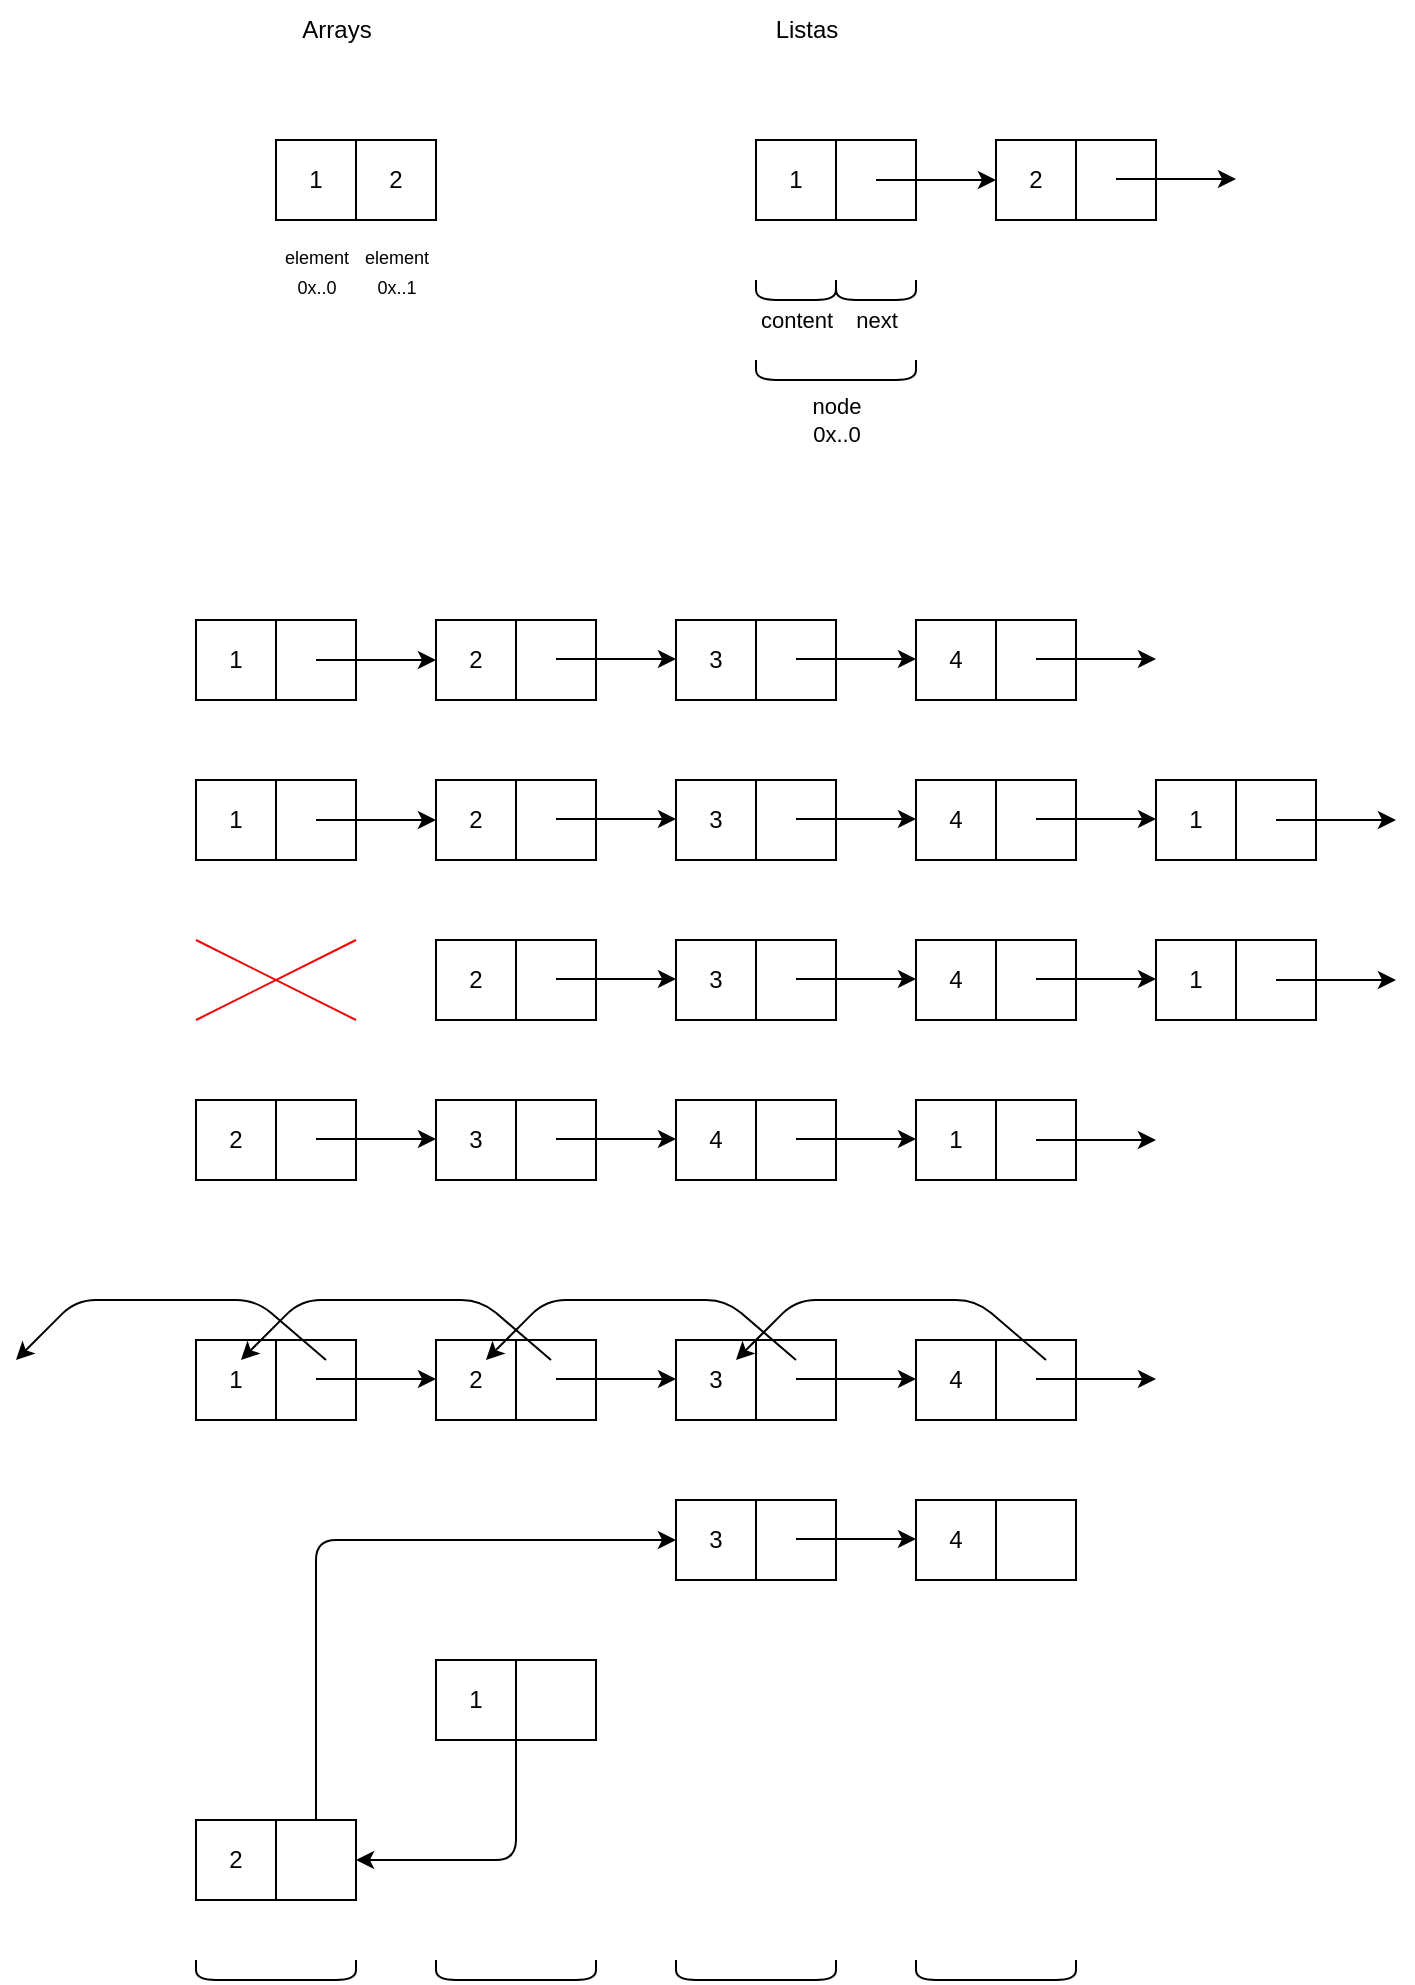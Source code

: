 <mxfile>
    <diagram id="3_yzDwnJuWZamj9tiG2O" name="Page-1">
        <mxGraphModel dx="1652" dy="670" grid="1" gridSize="10" guides="1" tooltips="1" connect="1" arrows="1" fold="1" page="1" pageScale="1" pageWidth="850" pageHeight="1100" math="0" shadow="0">
            <root>
                <mxCell id="0"/>
                <mxCell id="1" parent="0"/>
                <mxCell id="2" value="" style="whiteSpace=wrap;html=1;" parent="1" vertex="1">
                    <mxGeometry x="400" y="160" width="80" height="40" as="geometry"/>
                </mxCell>
                <mxCell id="3" value="1" style="whiteSpace=wrap;html=1;" parent="1" vertex="1">
                    <mxGeometry x="400" y="160" width="40" height="40" as="geometry"/>
                </mxCell>
                <mxCell id="4" value="" style="whiteSpace=wrap;html=1;" parent="1" vertex="1">
                    <mxGeometry x="520" y="160" width="80" height="40" as="geometry"/>
                </mxCell>
                <mxCell id="5" value="2" style="whiteSpace=wrap;html=1;" parent="1" vertex="1">
                    <mxGeometry x="520" y="160" width="40" height="40" as="geometry"/>
                </mxCell>
                <mxCell id="7" value="Listas" style="text;html=1;align=center;verticalAlign=middle;resizable=0;points=[];autosize=1;strokeColor=none;fillColor=none;" parent="1" vertex="1">
                    <mxGeometry x="400" y="90" width="50" height="30" as="geometry"/>
                </mxCell>
                <mxCell id="9" value="" style="edgeStyle=none;orthogonalLoop=1;jettySize=auto;html=1;" parent="1" target="5" edge="1">
                    <mxGeometry width="100" relative="1" as="geometry">
                        <mxPoint x="460" y="180" as="sourcePoint"/>
                        <mxPoint x="520" y="270" as="targetPoint"/>
                        <Array as="points"/>
                    </mxGeometry>
                </mxCell>
                <mxCell id="10" value="" style="edgeStyle=none;orthogonalLoop=1;jettySize=auto;html=1;" parent="1" edge="1">
                    <mxGeometry width="100" relative="1" as="geometry">
                        <mxPoint x="580" y="179.5" as="sourcePoint"/>
                        <mxPoint x="640" y="179.5" as="targetPoint"/>
                        <Array as="points"/>
                    </mxGeometry>
                </mxCell>
                <mxCell id="11" value="" style="endArrow=none;html=1;" parent="1" edge="1">
                    <mxGeometry width="50" height="50" relative="1" as="geometry">
                        <mxPoint x="400" y="230" as="sourcePoint"/>
                        <mxPoint x="440" y="230" as="targetPoint"/>
                        <Array as="points">
                            <mxPoint x="400" y="240"/>
                            <mxPoint x="440" y="240"/>
                        </Array>
                    </mxGeometry>
                </mxCell>
                <mxCell id="13" value="content" style="edgeLabel;html=1;align=center;verticalAlign=middle;resizable=0;points=[];" parent="11" vertex="1" connectable="0">
                    <mxGeometry x="-0.033" y="-1" relative="1" as="geometry">
                        <mxPoint x="1" y="9" as="offset"/>
                    </mxGeometry>
                </mxCell>
                <mxCell id="18" value="" style="endArrow=none;html=1;" parent="1" edge="1">
                    <mxGeometry width="50" height="50" relative="1" as="geometry">
                        <mxPoint x="440" y="230" as="sourcePoint"/>
                        <mxPoint x="480" y="230" as="targetPoint"/>
                        <Array as="points">
                            <mxPoint x="440" y="240"/>
                            <mxPoint x="480" y="240"/>
                        </Array>
                    </mxGeometry>
                </mxCell>
                <mxCell id="19" value="next" style="edgeLabel;html=1;align=center;verticalAlign=middle;resizable=0;points=[];" parent="18" vertex="1" connectable="0">
                    <mxGeometry x="-0.033" y="-1" relative="1" as="geometry">
                        <mxPoint x="1" y="9" as="offset"/>
                    </mxGeometry>
                </mxCell>
                <mxCell id="20" value="" style="endArrow=none;html=1;" parent="1" edge="1">
                    <mxGeometry width="50" height="50" relative="1" as="geometry">
                        <mxPoint x="400" y="270" as="sourcePoint"/>
                        <mxPoint x="480" y="270" as="targetPoint"/>
                        <Array as="points">
                            <mxPoint x="400" y="280"/>
                            <mxPoint x="480" y="280"/>
                        </Array>
                    </mxGeometry>
                </mxCell>
                <mxCell id="21" value="node&lt;br&gt;0x..0" style="edgeLabel;html=1;align=center;verticalAlign=middle;resizable=0;points=[];" parent="20" vertex="1" connectable="0">
                    <mxGeometry x="-0.033" y="-1" relative="1" as="geometry">
                        <mxPoint x="1" y="19" as="offset"/>
                    </mxGeometry>
                </mxCell>
                <mxCell id="22" value="2" style="whiteSpace=wrap;html=1;" parent="1" vertex="1">
                    <mxGeometry x="200" y="160" width="40" height="40" as="geometry"/>
                </mxCell>
                <mxCell id="23" value="1" style="whiteSpace=wrap;html=1;" parent="1" vertex="1">
                    <mxGeometry x="160" y="160" width="40" height="40" as="geometry"/>
                </mxCell>
                <mxCell id="26" value="Arrays" style="text;html=1;align=center;verticalAlign=middle;resizable=0;points=[];autosize=1;strokeColor=none;fillColor=none;" parent="1" vertex="1">
                    <mxGeometry x="160" y="90" width="60" height="30" as="geometry"/>
                </mxCell>
                <mxCell id="35" value="&lt;font style=&quot;font-size: 9px;&quot;&gt;element&lt;br&gt;0x..0&lt;/font&gt;" style="text;html=1;align=center;verticalAlign=middle;resizable=0;points=[];autosize=1;strokeColor=none;fillColor=none;" parent="1" vertex="1">
                    <mxGeometry x="150" y="205" width="60" height="40" as="geometry"/>
                </mxCell>
                <mxCell id="36" value="&lt;font style=&quot;font-size: 9px;&quot;&gt;element&lt;br&gt;0x..1&lt;/font&gt;" style="text;html=1;align=center;verticalAlign=middle;resizable=0;points=[];autosize=1;strokeColor=none;fillColor=none;" parent="1" vertex="1">
                    <mxGeometry x="190" y="205" width="60" height="40" as="geometry"/>
                </mxCell>
                <mxCell id="39" value="" style="whiteSpace=wrap;html=1;" parent="1" vertex="1">
                    <mxGeometry x="120" y="400" width="80" height="40" as="geometry"/>
                </mxCell>
                <mxCell id="40" value="1" style="whiteSpace=wrap;html=1;" parent="1" vertex="1">
                    <mxGeometry x="120" y="400" width="40" height="40" as="geometry"/>
                </mxCell>
                <mxCell id="41" value="" style="whiteSpace=wrap;html=1;" parent="1" vertex="1">
                    <mxGeometry x="240" y="400" width="80" height="40" as="geometry"/>
                </mxCell>
                <mxCell id="42" value="2" style="whiteSpace=wrap;html=1;" parent="1" vertex="1">
                    <mxGeometry x="240" y="400" width="40" height="40" as="geometry"/>
                </mxCell>
                <mxCell id="43" value="" style="edgeStyle=none;orthogonalLoop=1;jettySize=auto;html=1;" parent="1" target="42" edge="1">
                    <mxGeometry width="100" relative="1" as="geometry">
                        <mxPoint x="180" y="420" as="sourcePoint"/>
                        <mxPoint x="240" y="510" as="targetPoint"/>
                        <Array as="points"/>
                    </mxGeometry>
                </mxCell>
                <mxCell id="44" value="" style="edgeStyle=none;orthogonalLoop=1;jettySize=auto;html=1;" parent="1" edge="1">
                    <mxGeometry width="100" relative="1" as="geometry">
                        <mxPoint x="300" y="419.5" as="sourcePoint"/>
                        <mxPoint x="360" y="419.5" as="targetPoint"/>
                        <Array as="points"/>
                    </mxGeometry>
                </mxCell>
                <mxCell id="45" value="" style="whiteSpace=wrap;html=1;" parent="1" vertex="1">
                    <mxGeometry x="360" y="400" width="80" height="40" as="geometry"/>
                </mxCell>
                <mxCell id="46" value="3" style="whiteSpace=wrap;html=1;" parent="1" vertex="1">
                    <mxGeometry x="360" y="400" width="40" height="40" as="geometry"/>
                </mxCell>
                <mxCell id="47" value="" style="edgeStyle=none;orthogonalLoop=1;jettySize=auto;html=1;" parent="1" edge="1">
                    <mxGeometry width="100" relative="1" as="geometry">
                        <mxPoint x="420" y="419.5" as="sourcePoint"/>
                        <mxPoint x="480" y="419.5" as="targetPoint"/>
                        <Array as="points"/>
                    </mxGeometry>
                </mxCell>
                <mxCell id="48" value="" style="whiteSpace=wrap;html=1;" parent="1" vertex="1">
                    <mxGeometry x="480" y="400" width="80" height="40" as="geometry"/>
                </mxCell>
                <mxCell id="49" value="4" style="whiteSpace=wrap;html=1;" parent="1" vertex="1">
                    <mxGeometry x="480" y="400" width="40" height="40" as="geometry"/>
                </mxCell>
                <mxCell id="50" value="" style="edgeStyle=none;orthogonalLoop=1;jettySize=auto;html=1;" parent="1" edge="1">
                    <mxGeometry width="100" relative="1" as="geometry">
                        <mxPoint x="540" y="419.5" as="sourcePoint"/>
                        <mxPoint x="600" y="419.5" as="targetPoint"/>
                        <Array as="points"/>
                    </mxGeometry>
                </mxCell>
                <mxCell id="51" value="" style="whiteSpace=wrap;html=1;" parent="1" vertex="1">
                    <mxGeometry x="120" y="480" width="80" height="40" as="geometry"/>
                </mxCell>
                <mxCell id="52" value="1" style="whiteSpace=wrap;html=1;" parent="1" vertex="1">
                    <mxGeometry x="120" y="480" width="40" height="40" as="geometry"/>
                </mxCell>
                <mxCell id="53" value="" style="whiteSpace=wrap;html=1;" parent="1" vertex="1">
                    <mxGeometry x="240" y="480" width="80" height="40" as="geometry"/>
                </mxCell>
                <mxCell id="54" value="2" style="whiteSpace=wrap;html=1;" parent="1" vertex="1">
                    <mxGeometry x="240" y="480" width="40" height="40" as="geometry"/>
                </mxCell>
                <mxCell id="55" value="" style="edgeStyle=none;orthogonalLoop=1;jettySize=auto;html=1;" parent="1" target="54" edge="1">
                    <mxGeometry width="100" relative="1" as="geometry">
                        <mxPoint x="180" y="500" as="sourcePoint"/>
                        <mxPoint x="240" y="590" as="targetPoint"/>
                        <Array as="points"/>
                    </mxGeometry>
                </mxCell>
                <mxCell id="56" value="" style="edgeStyle=none;orthogonalLoop=1;jettySize=auto;html=1;" parent="1" edge="1">
                    <mxGeometry width="100" relative="1" as="geometry">
                        <mxPoint x="300" y="499.5" as="sourcePoint"/>
                        <mxPoint x="360" y="499.5" as="targetPoint"/>
                        <Array as="points"/>
                    </mxGeometry>
                </mxCell>
                <mxCell id="57" value="" style="whiteSpace=wrap;html=1;" parent="1" vertex="1">
                    <mxGeometry x="360" y="480" width="80" height="40" as="geometry"/>
                </mxCell>
                <mxCell id="58" value="3" style="whiteSpace=wrap;html=1;" parent="1" vertex="1">
                    <mxGeometry x="360" y="480" width="40" height="40" as="geometry"/>
                </mxCell>
                <mxCell id="59" value="" style="edgeStyle=none;orthogonalLoop=1;jettySize=auto;html=1;" parent="1" edge="1">
                    <mxGeometry width="100" relative="1" as="geometry">
                        <mxPoint x="420" y="499.5" as="sourcePoint"/>
                        <mxPoint x="480" y="499.5" as="targetPoint"/>
                        <Array as="points"/>
                    </mxGeometry>
                </mxCell>
                <mxCell id="60" value="" style="whiteSpace=wrap;html=1;" parent="1" vertex="1">
                    <mxGeometry x="480" y="480" width="80" height="40" as="geometry"/>
                </mxCell>
                <mxCell id="61" value="4" style="whiteSpace=wrap;html=1;" parent="1" vertex="1">
                    <mxGeometry x="480" y="480" width="40" height="40" as="geometry"/>
                </mxCell>
                <mxCell id="62" value="" style="edgeStyle=none;orthogonalLoop=1;jettySize=auto;html=1;" parent="1" edge="1">
                    <mxGeometry width="100" relative="1" as="geometry">
                        <mxPoint x="540" y="499.5" as="sourcePoint"/>
                        <mxPoint x="600" y="499.5" as="targetPoint"/>
                        <Array as="points"/>
                    </mxGeometry>
                </mxCell>
                <mxCell id="66" value="" style="whiteSpace=wrap;html=1;" parent="1" vertex="1">
                    <mxGeometry x="600" y="480" width="80" height="40" as="geometry"/>
                </mxCell>
                <mxCell id="67" value="1" style="whiteSpace=wrap;html=1;" parent="1" vertex="1">
                    <mxGeometry x="600" y="480" width="40" height="40" as="geometry"/>
                </mxCell>
                <mxCell id="68" value="" style="edgeStyle=none;orthogonalLoop=1;jettySize=auto;html=1;" parent="1" edge="1">
                    <mxGeometry width="100" relative="1" as="geometry">
                        <mxPoint x="660" y="500" as="sourcePoint"/>
                        <mxPoint x="720" y="500" as="targetPoint"/>
                        <Array as="points"/>
                    </mxGeometry>
                </mxCell>
                <mxCell id="71" value="" style="whiteSpace=wrap;html=1;" parent="1" vertex="1">
                    <mxGeometry x="240" y="560" width="80" height="40" as="geometry"/>
                </mxCell>
                <mxCell id="72" value="2" style="whiteSpace=wrap;html=1;" parent="1" vertex="1">
                    <mxGeometry x="240" y="560" width="40" height="40" as="geometry"/>
                </mxCell>
                <mxCell id="74" value="" style="edgeStyle=none;orthogonalLoop=1;jettySize=auto;html=1;" parent="1" edge="1">
                    <mxGeometry width="100" relative="1" as="geometry">
                        <mxPoint x="300" y="579.5" as="sourcePoint"/>
                        <mxPoint x="360" y="579.5" as="targetPoint"/>
                        <Array as="points"/>
                    </mxGeometry>
                </mxCell>
                <mxCell id="75" value="" style="whiteSpace=wrap;html=1;" parent="1" vertex="1">
                    <mxGeometry x="360" y="560" width="80" height="40" as="geometry"/>
                </mxCell>
                <mxCell id="76" value="3" style="whiteSpace=wrap;html=1;" parent="1" vertex="1">
                    <mxGeometry x="360" y="560" width="40" height="40" as="geometry"/>
                </mxCell>
                <mxCell id="77" value="" style="edgeStyle=none;orthogonalLoop=1;jettySize=auto;html=1;" parent="1" edge="1">
                    <mxGeometry width="100" relative="1" as="geometry">
                        <mxPoint x="420" y="579.5" as="sourcePoint"/>
                        <mxPoint x="480" y="579.5" as="targetPoint"/>
                        <Array as="points"/>
                    </mxGeometry>
                </mxCell>
                <mxCell id="78" value="" style="whiteSpace=wrap;html=1;" parent="1" vertex="1">
                    <mxGeometry x="480" y="560" width="80" height="40" as="geometry"/>
                </mxCell>
                <mxCell id="79" value="4" style="whiteSpace=wrap;html=1;" parent="1" vertex="1">
                    <mxGeometry x="480" y="560" width="40" height="40" as="geometry"/>
                </mxCell>
                <mxCell id="80" value="" style="edgeStyle=none;orthogonalLoop=1;jettySize=auto;html=1;" parent="1" edge="1">
                    <mxGeometry width="100" relative="1" as="geometry">
                        <mxPoint x="540" y="579.5" as="sourcePoint"/>
                        <mxPoint x="600" y="579.5" as="targetPoint"/>
                        <Array as="points"/>
                    </mxGeometry>
                </mxCell>
                <mxCell id="81" value="" style="whiteSpace=wrap;html=1;" parent="1" vertex="1">
                    <mxGeometry x="600" y="560" width="80" height="40" as="geometry"/>
                </mxCell>
                <mxCell id="82" value="1" style="whiteSpace=wrap;html=1;" parent="1" vertex="1">
                    <mxGeometry x="600" y="560" width="40" height="40" as="geometry"/>
                </mxCell>
                <mxCell id="83" value="" style="edgeStyle=none;orthogonalLoop=1;jettySize=auto;html=1;" parent="1" edge="1">
                    <mxGeometry width="100" relative="1" as="geometry">
                        <mxPoint x="660" y="580" as="sourcePoint"/>
                        <mxPoint x="720" y="580" as="targetPoint"/>
                        <Array as="points"/>
                    </mxGeometry>
                </mxCell>
                <mxCell id="84" value="" style="endArrow=none;html=1;fontSize=9;strokeColor=#F00000;" parent="1" edge="1">
                    <mxGeometry width="50" height="50" relative="1" as="geometry">
                        <mxPoint x="120" y="600" as="sourcePoint"/>
                        <mxPoint x="200" y="560" as="targetPoint"/>
                    </mxGeometry>
                </mxCell>
                <mxCell id="85" value="" style="endArrow=none;html=1;fontSize=9;strokeColor=#F00000;" parent="1" edge="1">
                    <mxGeometry width="50" height="50" relative="1" as="geometry">
                        <mxPoint x="200" y="600" as="sourcePoint"/>
                        <mxPoint x="120" y="560" as="targetPoint"/>
                    </mxGeometry>
                </mxCell>
                <mxCell id="86" value="" style="whiteSpace=wrap;html=1;" parent="1" vertex="1">
                    <mxGeometry x="120" y="640" width="80" height="40" as="geometry"/>
                </mxCell>
                <mxCell id="87" value="2" style="whiteSpace=wrap;html=1;" parent="1" vertex="1">
                    <mxGeometry x="120" y="640" width="40" height="40" as="geometry"/>
                </mxCell>
                <mxCell id="88" value="" style="edgeStyle=none;orthogonalLoop=1;jettySize=auto;html=1;" parent="1" edge="1">
                    <mxGeometry width="100" relative="1" as="geometry">
                        <mxPoint x="180" y="659.5" as="sourcePoint"/>
                        <mxPoint x="240" y="659.5" as="targetPoint"/>
                        <Array as="points"/>
                    </mxGeometry>
                </mxCell>
                <mxCell id="89" value="" style="whiteSpace=wrap;html=1;" parent="1" vertex="1">
                    <mxGeometry x="240" y="640" width="80" height="40" as="geometry"/>
                </mxCell>
                <mxCell id="90" value="3" style="whiteSpace=wrap;html=1;" parent="1" vertex="1">
                    <mxGeometry x="240" y="640" width="40" height="40" as="geometry"/>
                </mxCell>
                <mxCell id="91" value="" style="edgeStyle=none;orthogonalLoop=1;jettySize=auto;html=1;" parent="1" edge="1">
                    <mxGeometry width="100" relative="1" as="geometry">
                        <mxPoint x="300" y="659.5" as="sourcePoint"/>
                        <mxPoint x="360" y="659.5" as="targetPoint"/>
                        <Array as="points"/>
                    </mxGeometry>
                </mxCell>
                <mxCell id="92" value="" style="whiteSpace=wrap;html=1;" parent="1" vertex="1">
                    <mxGeometry x="360" y="640" width="80" height="40" as="geometry"/>
                </mxCell>
                <mxCell id="93" value="4" style="whiteSpace=wrap;html=1;" parent="1" vertex="1">
                    <mxGeometry x="360" y="640" width="40" height="40" as="geometry"/>
                </mxCell>
                <mxCell id="94" value="" style="edgeStyle=none;orthogonalLoop=1;jettySize=auto;html=1;" parent="1" edge="1">
                    <mxGeometry width="100" relative="1" as="geometry">
                        <mxPoint x="420" y="659.5" as="sourcePoint"/>
                        <mxPoint x="480" y="659.5" as="targetPoint"/>
                        <Array as="points"/>
                    </mxGeometry>
                </mxCell>
                <mxCell id="95" value="" style="whiteSpace=wrap;html=1;" parent="1" vertex="1">
                    <mxGeometry x="480" y="640" width="80" height="40" as="geometry"/>
                </mxCell>
                <mxCell id="96" value="1" style="whiteSpace=wrap;html=1;" parent="1" vertex="1">
                    <mxGeometry x="480" y="640" width="40" height="40" as="geometry"/>
                </mxCell>
                <mxCell id="97" value="" style="edgeStyle=none;orthogonalLoop=1;jettySize=auto;html=1;" parent="1" edge="1">
                    <mxGeometry width="100" relative="1" as="geometry">
                        <mxPoint x="540" y="660" as="sourcePoint"/>
                        <mxPoint x="600" y="660" as="targetPoint"/>
                        <Array as="points"/>
                    </mxGeometry>
                </mxCell>
                <mxCell id="102" value="" style="whiteSpace=wrap;html=1;" parent="1" vertex="1">
                    <mxGeometry x="240" y="920" width="80" height="40" as="geometry"/>
                </mxCell>
                <mxCell id="113" value="" style="edgeStyle=none;html=1;entryX=1;entryY=0.5;entryDx=0;entryDy=0;" parent="1" source="102" target="104" edge="1">
                    <mxGeometry relative="1" as="geometry">
                        <mxPoint x="230" y="820" as="sourcePoint"/>
                        <Array as="points">
                            <mxPoint x="280" y="1020"/>
                        </Array>
                    </mxGeometry>
                </mxCell>
                <mxCell id="103" value="1" style="whiteSpace=wrap;html=1;" parent="1" vertex="1">
                    <mxGeometry x="240" y="920" width="40" height="40" as="geometry"/>
                </mxCell>
                <mxCell id="104" value="" style="whiteSpace=wrap;html=1;" parent="1" vertex="1">
                    <mxGeometry x="120" y="1000" width="80" height="40" as="geometry"/>
                </mxCell>
                <mxCell id="105" value="2" style="whiteSpace=wrap;html=1;" parent="1" vertex="1">
                    <mxGeometry x="120" y="1000" width="40" height="40" as="geometry"/>
                </mxCell>
                <mxCell id="107" value="" style="edgeStyle=none;orthogonalLoop=1;jettySize=auto;html=1;entryX=0;entryY=0.5;entryDx=0;entryDy=0;exitX=0.75;exitY=0;exitDx=0;exitDy=0;" parent="1" source="104" target="109" edge="1">
                    <mxGeometry width="100" relative="1" as="geometry">
                        <mxPoint x="180" y="979.5" as="sourcePoint"/>
                        <mxPoint x="240" y="979.5" as="targetPoint"/>
                        <Array as="points">
                            <mxPoint x="180" y="860"/>
                        </Array>
                    </mxGeometry>
                </mxCell>
                <mxCell id="108" value="" style="whiteSpace=wrap;html=1;" parent="1" vertex="1">
                    <mxGeometry x="360" y="840" width="80" height="40" as="geometry"/>
                </mxCell>
                <mxCell id="109" value="3" style="whiteSpace=wrap;html=1;" parent="1" vertex="1">
                    <mxGeometry x="360" y="840" width="40" height="40" as="geometry"/>
                </mxCell>
                <mxCell id="110" value="" style="edgeStyle=none;orthogonalLoop=1;jettySize=auto;html=1;" parent="1" edge="1">
                    <mxGeometry width="100" relative="1" as="geometry">
                        <mxPoint x="420" y="859.5" as="sourcePoint"/>
                        <mxPoint x="480" y="859.5" as="targetPoint"/>
                        <Array as="points"/>
                    </mxGeometry>
                </mxCell>
                <mxCell id="111" value="" style="whiteSpace=wrap;html=1;" parent="1" vertex="1">
                    <mxGeometry x="480" y="840" width="80" height="40" as="geometry"/>
                </mxCell>
                <mxCell id="112" value="4" style="whiteSpace=wrap;html=1;" parent="1" vertex="1">
                    <mxGeometry x="480" y="840" width="40" height="40" as="geometry"/>
                </mxCell>
                <mxCell id="114" value="" style="endArrow=none;html=1;" parent="1" edge="1">
                    <mxGeometry width="50" height="50" relative="1" as="geometry">
                        <mxPoint x="120" y="1070" as="sourcePoint"/>
                        <mxPoint x="200" y="1070" as="targetPoint"/>
                        <Array as="points">
                            <mxPoint x="120" y="1080"/>
                            <mxPoint x="200" y="1080"/>
                        </Array>
                    </mxGeometry>
                </mxCell>
                <mxCell id="116" value="" style="endArrow=none;html=1;" parent="1" edge="1">
                    <mxGeometry width="50" height="50" relative="1" as="geometry">
                        <mxPoint x="240" y="1070" as="sourcePoint"/>
                        <mxPoint x="320" y="1070" as="targetPoint"/>
                        <Array as="points">
                            <mxPoint x="240" y="1080"/>
                            <mxPoint x="320" y="1080"/>
                        </Array>
                    </mxGeometry>
                </mxCell>
                <mxCell id="117" value="" style="endArrow=none;html=1;" parent="1" edge="1">
                    <mxGeometry width="50" height="50" relative="1" as="geometry">
                        <mxPoint x="360" y="1070" as="sourcePoint"/>
                        <mxPoint x="440" y="1070" as="targetPoint"/>
                        <Array as="points">
                            <mxPoint x="360" y="1080"/>
                            <mxPoint x="440" y="1080"/>
                        </Array>
                    </mxGeometry>
                </mxCell>
                <mxCell id="118" value="" style="endArrow=none;html=1;" parent="1" edge="1">
                    <mxGeometry width="50" height="50" relative="1" as="geometry">
                        <mxPoint x="480" y="1070" as="sourcePoint"/>
                        <mxPoint x="560" y="1070" as="targetPoint"/>
                        <Array as="points">
                            <mxPoint x="480" y="1080"/>
                            <mxPoint x="560" y="1080"/>
                        </Array>
                    </mxGeometry>
                </mxCell>
                <mxCell id="119" value="" style="whiteSpace=wrap;html=1;" vertex="1" parent="1">
                    <mxGeometry x="360" y="760" width="80" height="40" as="geometry"/>
                </mxCell>
                <mxCell id="120" value="3" style="whiteSpace=wrap;html=1;" vertex="1" parent="1">
                    <mxGeometry x="360" y="760" width="40" height="40" as="geometry"/>
                </mxCell>
                <mxCell id="121" value="" style="edgeStyle=none;orthogonalLoop=1;jettySize=auto;html=1;" edge="1" parent="1">
                    <mxGeometry width="100" relative="1" as="geometry">
                        <mxPoint x="420" y="779.5" as="sourcePoint"/>
                        <mxPoint x="480" y="779.5" as="targetPoint"/>
                        <Array as="points"/>
                    </mxGeometry>
                </mxCell>
                <mxCell id="122" value="" style="whiteSpace=wrap;html=1;" vertex="1" parent="1">
                    <mxGeometry x="480" y="760" width="80" height="40" as="geometry"/>
                </mxCell>
                <mxCell id="123" value="4" style="whiteSpace=wrap;html=1;" vertex="1" parent="1">
                    <mxGeometry x="480" y="760" width="40" height="40" as="geometry"/>
                </mxCell>
                <mxCell id="124" value="" style="whiteSpace=wrap;html=1;" vertex="1" parent="1">
                    <mxGeometry x="120" y="760" width="80" height="40" as="geometry"/>
                </mxCell>
                <mxCell id="125" value="1" style="whiteSpace=wrap;html=1;" vertex="1" parent="1">
                    <mxGeometry x="120" y="760" width="40" height="40" as="geometry"/>
                </mxCell>
                <mxCell id="126" value="" style="whiteSpace=wrap;html=1;" vertex="1" parent="1">
                    <mxGeometry x="240" y="760" width="80" height="40" as="geometry"/>
                </mxCell>
                <mxCell id="128" value="" style="edgeStyle=none;orthogonalLoop=1;jettySize=auto;html=1;" edge="1" parent="1">
                    <mxGeometry width="100" relative="1" as="geometry">
                        <mxPoint x="180" y="779.5" as="sourcePoint"/>
                        <mxPoint x="240" y="779.5" as="targetPoint"/>
                        <Array as="points"/>
                    </mxGeometry>
                </mxCell>
                <mxCell id="127" value="2" style="whiteSpace=wrap;html=1;" vertex="1" parent="1">
                    <mxGeometry x="240" y="760" width="40" height="40" as="geometry"/>
                </mxCell>
                <mxCell id="130" value="" style="edgeStyle=none;orthogonalLoop=1;jettySize=auto;html=1;" edge="1" parent="1">
                    <mxGeometry width="100" relative="1" as="geometry">
                        <mxPoint x="300" y="779.5" as="sourcePoint"/>
                        <mxPoint x="360" y="779.5" as="targetPoint"/>
                        <Array as="points"/>
                    </mxGeometry>
                </mxCell>
                <mxCell id="149" value="" style="edgeStyle=none;orthogonalLoop=1;jettySize=auto;html=1;" edge="1" parent="1">
                    <mxGeometry width="100" relative="1" as="geometry">
                        <mxPoint x="420" y="770" as="sourcePoint"/>
                        <mxPoint x="265" y="770" as="targetPoint"/>
                        <Array as="points">
                            <mxPoint x="385" y="740"/>
                            <mxPoint x="295" y="740"/>
                        </Array>
                    </mxGeometry>
                </mxCell>
                <mxCell id="150" value="" style="edgeStyle=none;orthogonalLoop=1;jettySize=auto;html=1;" edge="1" parent="1">
                    <mxGeometry width="100" relative="1" as="geometry">
                        <mxPoint x="297.5" y="770" as="sourcePoint"/>
                        <mxPoint x="142.5" y="770" as="targetPoint"/>
                        <Array as="points">
                            <mxPoint x="262.5" y="740"/>
                            <mxPoint x="172.5" y="740"/>
                        </Array>
                    </mxGeometry>
                </mxCell>
                <mxCell id="151" value="" style="edgeStyle=none;orthogonalLoop=1;jettySize=auto;html=1;" edge="1" parent="1">
                    <mxGeometry width="100" relative="1" as="geometry">
                        <mxPoint x="545" y="770" as="sourcePoint"/>
                        <mxPoint x="390" y="770" as="targetPoint"/>
                        <Array as="points">
                            <mxPoint x="510" y="740"/>
                            <mxPoint x="420" y="740"/>
                        </Array>
                    </mxGeometry>
                </mxCell>
                <mxCell id="152" value="" style="edgeStyle=none;orthogonalLoop=1;jettySize=auto;html=1;" edge="1" parent="1">
                    <mxGeometry width="100" relative="1" as="geometry">
                        <mxPoint x="185" y="770" as="sourcePoint"/>
                        <mxPoint x="30" y="770" as="targetPoint"/>
                        <Array as="points">
                            <mxPoint x="150" y="740"/>
                            <mxPoint x="60" y="740"/>
                        </Array>
                    </mxGeometry>
                </mxCell>
                <mxCell id="153" value="" style="edgeStyle=none;orthogonalLoop=1;jettySize=auto;html=1;" edge="1" parent="1">
                    <mxGeometry width="100" relative="1" as="geometry">
                        <mxPoint x="540" y="779.5" as="sourcePoint"/>
                        <mxPoint x="600" y="779.5" as="targetPoint"/>
                        <Array as="points"/>
                    </mxGeometry>
                </mxCell>
            </root>
        </mxGraphModel>
    </diagram>
</mxfile>